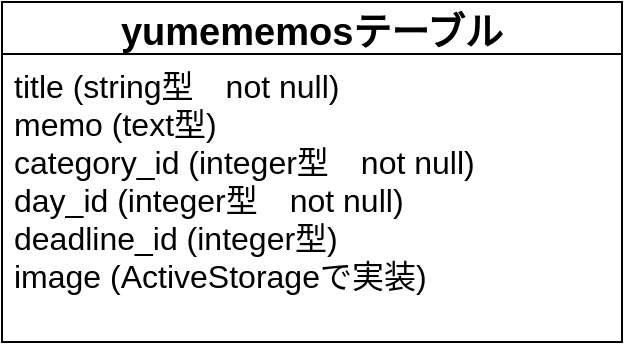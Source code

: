 <mxfile>
    <diagram id="8_2MCsJNo3tNkMmD_tmq" name="ページ1">
        <mxGraphModel dx="728" dy="680" grid="1" gridSize="10" guides="1" tooltips="1" connect="1" arrows="1" fold="1" page="1" pageScale="1" pageWidth="827" pageHeight="1169" math="0" shadow="0">
            <root>
                <mxCell id="0"/>
                <mxCell id="1" parent="0"/>
                <mxCell id="8" value="yumememosテーブル" style="swimlane;fontStyle=1;childLayout=stackLayout;horizontal=1;startSize=26;horizontalStack=0;resizeParent=1;resizeParentMax=0;resizeLast=0;collapsible=1;marginBottom=0;align=center;fontSize=19;" vertex="1" parent="1">
                    <mxGeometry x="20" y="20" width="310" height="170" as="geometry"/>
                </mxCell>
                <mxCell id="9" value="title (string型　not null)  &#10;memo (text型) &#10;category_id (integer型　not null)&#10;day_id (integer型　not null)&#10;deadline_id (integer型)&#10;image (ActiveStorageで実装)" style="text;strokeColor=none;fillColor=none;spacingLeft=4;spacingRight=4;overflow=hidden;rotatable=0;points=[[0,0.5],[1,0.5]];portConstraint=eastwest;fontSize=16;" vertex="1" parent="8">
                    <mxGeometry y="26" width="310" height="144" as="geometry"/>
                </mxCell>
            </root>
        </mxGraphModel>
    </diagram>
</mxfile>